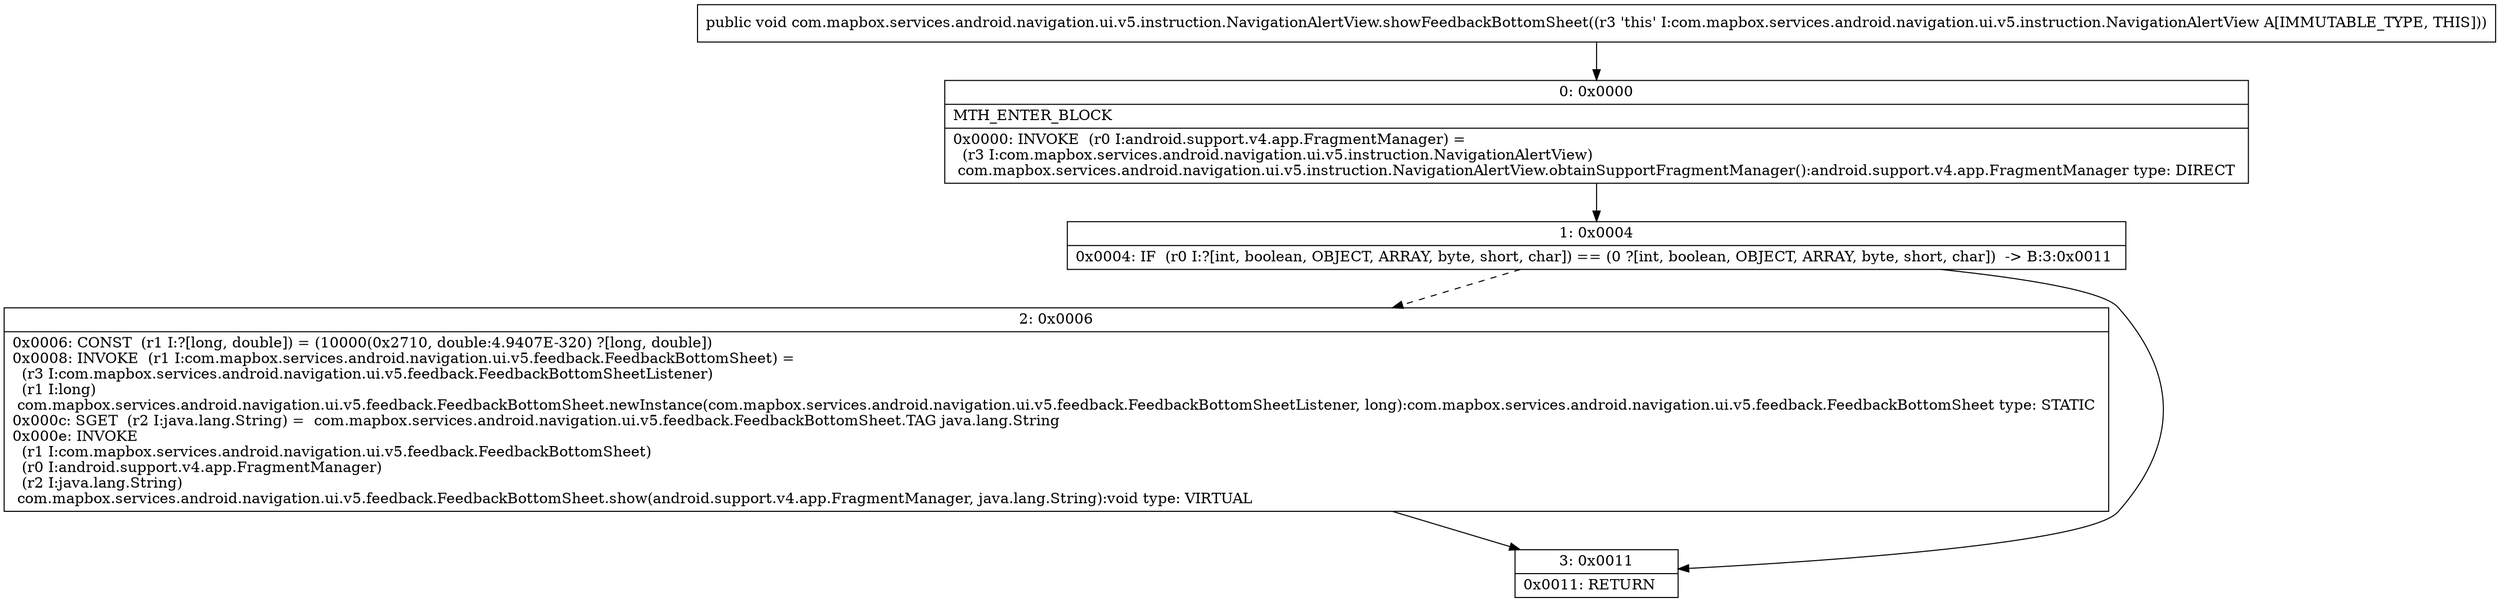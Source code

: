 digraph "CFG forcom.mapbox.services.android.navigation.ui.v5.instruction.NavigationAlertView.showFeedbackBottomSheet()V" {
Node_0 [shape=record,label="{0\:\ 0x0000|MTH_ENTER_BLOCK\l|0x0000: INVOKE  (r0 I:android.support.v4.app.FragmentManager) = \l  (r3 I:com.mapbox.services.android.navigation.ui.v5.instruction.NavigationAlertView)\l com.mapbox.services.android.navigation.ui.v5.instruction.NavigationAlertView.obtainSupportFragmentManager():android.support.v4.app.FragmentManager type: DIRECT \l}"];
Node_1 [shape=record,label="{1\:\ 0x0004|0x0004: IF  (r0 I:?[int, boolean, OBJECT, ARRAY, byte, short, char]) == (0 ?[int, boolean, OBJECT, ARRAY, byte, short, char])  \-\> B:3:0x0011 \l}"];
Node_2 [shape=record,label="{2\:\ 0x0006|0x0006: CONST  (r1 I:?[long, double]) = (10000(0x2710, double:4.9407E\-320) ?[long, double]) \l0x0008: INVOKE  (r1 I:com.mapbox.services.android.navigation.ui.v5.feedback.FeedbackBottomSheet) = \l  (r3 I:com.mapbox.services.android.navigation.ui.v5.feedback.FeedbackBottomSheetListener)\l  (r1 I:long)\l com.mapbox.services.android.navigation.ui.v5.feedback.FeedbackBottomSheet.newInstance(com.mapbox.services.android.navigation.ui.v5.feedback.FeedbackBottomSheetListener, long):com.mapbox.services.android.navigation.ui.v5.feedback.FeedbackBottomSheet type: STATIC \l0x000c: SGET  (r2 I:java.lang.String) =  com.mapbox.services.android.navigation.ui.v5.feedback.FeedbackBottomSheet.TAG java.lang.String \l0x000e: INVOKE  \l  (r1 I:com.mapbox.services.android.navigation.ui.v5.feedback.FeedbackBottomSheet)\l  (r0 I:android.support.v4.app.FragmentManager)\l  (r2 I:java.lang.String)\l com.mapbox.services.android.navigation.ui.v5.feedback.FeedbackBottomSheet.show(android.support.v4.app.FragmentManager, java.lang.String):void type: VIRTUAL \l}"];
Node_3 [shape=record,label="{3\:\ 0x0011|0x0011: RETURN   \l}"];
MethodNode[shape=record,label="{public void com.mapbox.services.android.navigation.ui.v5.instruction.NavigationAlertView.showFeedbackBottomSheet((r3 'this' I:com.mapbox.services.android.navigation.ui.v5.instruction.NavigationAlertView A[IMMUTABLE_TYPE, THIS])) }"];
MethodNode -> Node_0;
Node_0 -> Node_1;
Node_1 -> Node_2[style=dashed];
Node_1 -> Node_3;
Node_2 -> Node_3;
}

